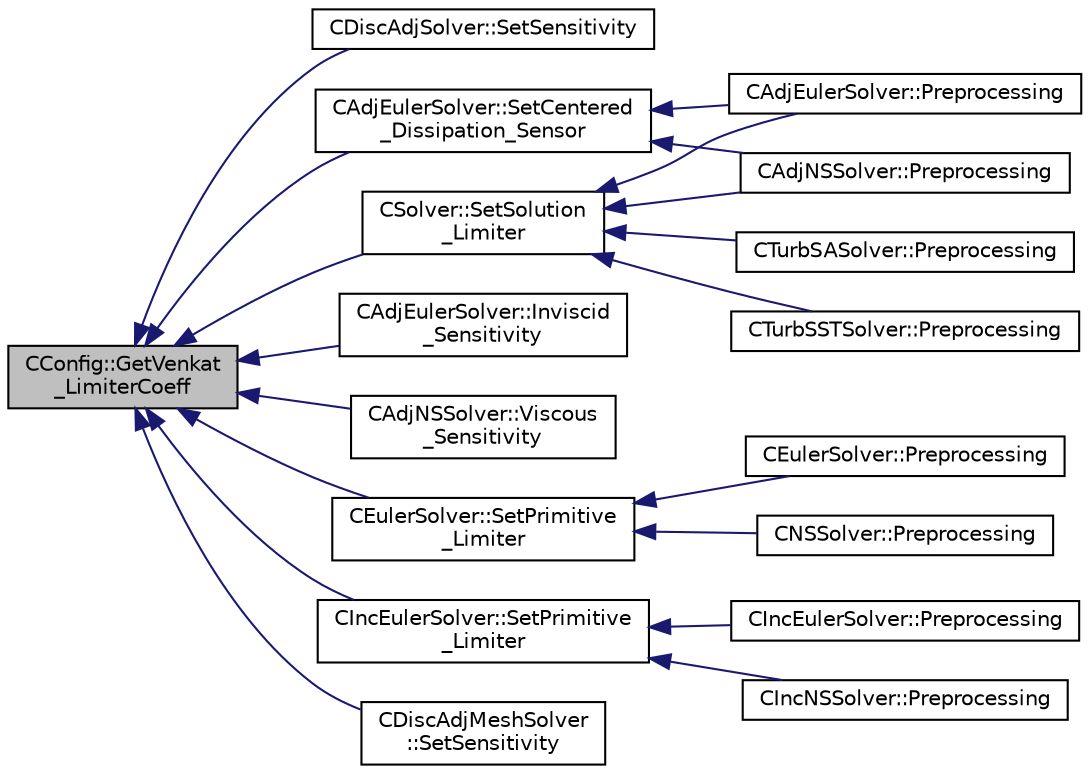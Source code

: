 digraph "CConfig::GetVenkat_LimiterCoeff"
{
  edge [fontname="Helvetica",fontsize="10",labelfontname="Helvetica",labelfontsize="10"];
  node [fontname="Helvetica",fontsize="10",shape=record];
  rankdir="LR";
  Node13437 [label="CConfig::GetVenkat\l_LimiterCoeff",height=0.2,width=0.4,color="black", fillcolor="grey75", style="filled", fontcolor="black"];
  Node13437 -> Node13438 [dir="back",color="midnightblue",fontsize="10",style="solid",fontname="Helvetica"];
  Node13438 [label="CDiscAdjSolver::SetSensitivity",height=0.2,width=0.4,color="black", fillcolor="white", style="filled",URL="$class_c_disc_adj_solver.html#a4ebcf3eed43458a8960948210dc7444f",tooltip="Extract and set the geometrical sensitivity. "];
  Node13437 -> Node13439 [dir="back",color="midnightblue",fontsize="10",style="solid",fontname="Helvetica"];
  Node13439 [label="CAdjEulerSolver::SetCentered\l_Dissipation_Sensor",height=0.2,width=0.4,color="black", fillcolor="white", style="filled",URL="$class_c_adj_euler_solver.html#af1b72ed76900f821d2f51942cb4252db",tooltip="Compute the sensor for higher order dissipation control in rotating problems. "];
  Node13439 -> Node13440 [dir="back",color="midnightblue",fontsize="10",style="solid",fontname="Helvetica"];
  Node13440 [label="CAdjEulerSolver::Preprocessing",height=0.2,width=0.4,color="black", fillcolor="white", style="filled",URL="$class_c_adj_euler_solver.html#a4ae0ed840dc8335fd921399625ba794f",tooltip="Initialize the residual vectors. "];
  Node13439 -> Node13441 [dir="back",color="midnightblue",fontsize="10",style="solid",fontname="Helvetica"];
  Node13441 [label="CAdjNSSolver::Preprocessing",height=0.2,width=0.4,color="black", fillcolor="white", style="filled",URL="$class_c_adj_n_s_solver.html#ac16dab76e2c1d86bc7d70ca9f41fd668",tooltip="Restart residual and compute gradients. "];
  Node13437 -> Node13442 [dir="back",color="midnightblue",fontsize="10",style="solid",fontname="Helvetica"];
  Node13442 [label="CAdjEulerSolver::Inviscid\l_Sensitivity",height=0.2,width=0.4,color="black", fillcolor="white", style="filled",URL="$class_c_adj_euler_solver.html#a35fcc75148b249c56e3625ba23196856",tooltip="Compute the inviscid sensitivity of the functional. "];
  Node13437 -> Node13443 [dir="back",color="midnightblue",fontsize="10",style="solid",fontname="Helvetica"];
  Node13443 [label="CAdjNSSolver::Viscous\l_Sensitivity",height=0.2,width=0.4,color="black", fillcolor="white", style="filled",URL="$class_c_adj_n_s_solver.html#ab05613f9de871991f55c2e1f12eac8dd",tooltip="Compute the viscous sensitivity of the functional. "];
  Node13437 -> Node13444 [dir="back",color="midnightblue",fontsize="10",style="solid",fontname="Helvetica"];
  Node13444 [label="CEulerSolver::SetPrimitive\l_Limiter",height=0.2,width=0.4,color="black", fillcolor="white", style="filled",URL="$class_c_euler_solver.html#a43004a7f0fad7a6d1f435144710bf13e",tooltip="Compute the limiter of the primitive variables. "];
  Node13444 -> Node13445 [dir="back",color="midnightblue",fontsize="10",style="solid",fontname="Helvetica"];
  Node13445 [label="CEulerSolver::Preprocessing",height=0.2,width=0.4,color="black", fillcolor="white", style="filled",URL="$class_c_euler_solver.html#a8b89e1bfce33284c2d8f5f00f82f3f3f",tooltip="Compute primitive variables and their gradients. "];
  Node13444 -> Node13446 [dir="back",color="midnightblue",fontsize="10",style="solid",fontname="Helvetica"];
  Node13446 [label="CNSSolver::Preprocessing",height=0.2,width=0.4,color="black", fillcolor="white", style="filled",URL="$class_c_n_s_solver.html#a028c83d18cf8520dff2f9628d8a04e4b",tooltip="Restart residual and compute gradients. "];
  Node13437 -> Node13447 [dir="back",color="midnightblue",fontsize="10",style="solid",fontname="Helvetica"];
  Node13447 [label="CIncEulerSolver::SetPrimitive\l_Limiter",height=0.2,width=0.4,color="black", fillcolor="white", style="filled",URL="$class_c_inc_euler_solver.html#a00bd56828c4e41ec3ff1e8753cb320ec",tooltip="Compute the limiter of the primitive variables. "];
  Node13447 -> Node13448 [dir="back",color="midnightblue",fontsize="10",style="solid",fontname="Helvetica"];
  Node13448 [label="CIncEulerSolver::Preprocessing",height=0.2,width=0.4,color="black", fillcolor="white", style="filled",URL="$class_c_inc_euler_solver.html#aabd902b10cc9b41b6b2c406efba0ac41",tooltip="Compute primitive variables and their gradients. "];
  Node13447 -> Node13449 [dir="back",color="midnightblue",fontsize="10",style="solid",fontname="Helvetica"];
  Node13449 [label="CIncNSSolver::Preprocessing",height=0.2,width=0.4,color="black", fillcolor="white", style="filled",URL="$class_c_inc_n_s_solver.html#ae84f6e86313acd1da80c505b4eab81e5",tooltip="Restart residual and compute gradients. "];
  Node13437 -> Node13450 [dir="back",color="midnightblue",fontsize="10",style="solid",fontname="Helvetica"];
  Node13450 [label="CSolver::SetSolution\l_Limiter",height=0.2,width=0.4,color="black", fillcolor="white", style="filled",URL="$class_c_solver.html#a641e9c59698ab9c7c2fb91107ad70d77",tooltip="Compute slope limiter. "];
  Node13450 -> Node13440 [dir="back",color="midnightblue",fontsize="10",style="solid",fontname="Helvetica"];
  Node13450 -> Node13441 [dir="back",color="midnightblue",fontsize="10",style="solid",fontname="Helvetica"];
  Node13450 -> Node13451 [dir="back",color="midnightblue",fontsize="10",style="solid",fontname="Helvetica"];
  Node13451 [label="CTurbSASolver::Preprocessing",height=0.2,width=0.4,color="black", fillcolor="white", style="filled",URL="$class_c_turb_s_a_solver.html#a225518dc5f0ca6ed894add826aaa16ea",tooltip="Restart residual and compute gradients. "];
  Node13450 -> Node13452 [dir="back",color="midnightblue",fontsize="10",style="solid",fontname="Helvetica"];
  Node13452 [label="CTurbSSTSolver::Preprocessing",height=0.2,width=0.4,color="black", fillcolor="white", style="filled",URL="$class_c_turb_s_s_t_solver.html#a653cf05307f24374fda6f523ce3130bf",tooltip="Restart residual and compute gradients. "];
  Node13437 -> Node13453 [dir="back",color="midnightblue",fontsize="10",style="solid",fontname="Helvetica"];
  Node13453 [label="CDiscAdjMeshSolver\l::SetSensitivity",height=0.2,width=0.4,color="black", fillcolor="white", style="filled",URL="$class_c_disc_adj_mesh_solver.html#af4974e3eef0efa3bbfeba565a051a179",tooltip="Extract and set the geometrical sensitivity. "];
}
